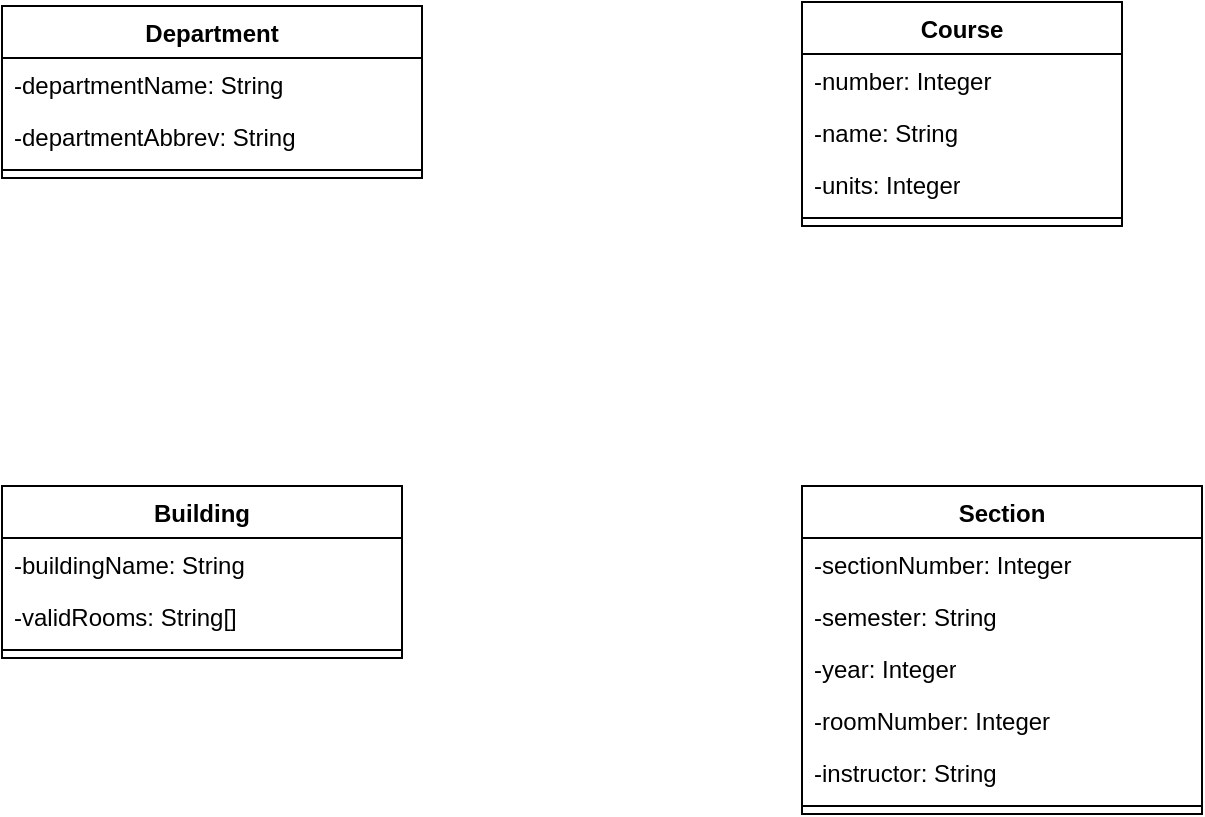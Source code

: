 <mxfile version="26.0.14">
  <diagram name="Page-1" id="m9dEZBvjivQAZ1UXBowR">
    <mxGraphModel dx="543" dy="597" grid="1" gridSize="10" guides="1" tooltips="1" connect="1" arrows="1" fold="1" page="1" pageScale="1" pageWidth="1200" pageHeight="1600" math="0" shadow="0">
      <root>
        <mxCell id="0" />
        <mxCell id="1" parent="0" />
        <mxCell id="wHchK1CJZa-xW5icJ-bM-1" value="Department" style="swimlane;fontStyle=1;align=center;verticalAlign=top;childLayout=stackLayout;horizontal=1;startSize=26;horizontalStack=0;resizeParent=1;resizeParentMax=0;resizeLast=0;collapsible=1;marginBottom=0;whiteSpace=wrap;html=1;" vertex="1" parent="1">
          <mxGeometry x="240" y="200" width="210" height="86" as="geometry" />
        </mxCell>
        <mxCell id="wHchK1CJZa-xW5icJ-bM-2" value="-departmentName: String" style="text;strokeColor=none;fillColor=none;align=left;verticalAlign=top;spacingLeft=4;spacingRight=4;overflow=hidden;rotatable=0;points=[[0,0.5],[1,0.5]];portConstraint=eastwest;whiteSpace=wrap;html=1;" vertex="1" parent="wHchK1CJZa-xW5icJ-bM-1">
          <mxGeometry y="26" width="210" height="26" as="geometry" />
        </mxCell>
        <mxCell id="wHchK1CJZa-xW5icJ-bM-17" value="-departmentAbbrev: String" style="text;strokeColor=none;fillColor=none;align=left;verticalAlign=top;spacingLeft=4;spacingRight=4;overflow=hidden;rotatable=0;points=[[0,0.5],[1,0.5]];portConstraint=eastwest;whiteSpace=wrap;html=1;" vertex="1" parent="wHchK1CJZa-xW5icJ-bM-1">
          <mxGeometry y="52" width="210" height="26" as="geometry" />
        </mxCell>
        <mxCell id="wHchK1CJZa-xW5icJ-bM-3" value="" style="line;strokeWidth=1;fillColor=none;align=left;verticalAlign=middle;spacingTop=-1;spacingLeft=3;spacingRight=3;rotatable=0;labelPosition=right;points=[];portConstraint=eastwest;strokeColor=inherit;" vertex="1" parent="wHchK1CJZa-xW5icJ-bM-1">
          <mxGeometry y="78" width="210" height="8" as="geometry" />
        </mxCell>
        <mxCell id="wHchK1CJZa-xW5icJ-bM-5" value="Course" style="swimlane;fontStyle=1;align=center;verticalAlign=top;childLayout=stackLayout;horizontal=1;startSize=26;horizontalStack=0;resizeParent=1;resizeParentMax=0;resizeLast=0;collapsible=1;marginBottom=0;whiteSpace=wrap;html=1;" vertex="1" parent="1">
          <mxGeometry x="640" y="198" width="160" height="112" as="geometry" />
        </mxCell>
        <mxCell id="wHchK1CJZa-xW5icJ-bM-6" value="-number: Integer" style="text;strokeColor=none;fillColor=none;align=left;verticalAlign=top;spacingLeft=4;spacingRight=4;overflow=hidden;rotatable=0;points=[[0,0.5],[1,0.5]];portConstraint=eastwest;whiteSpace=wrap;html=1;" vertex="1" parent="wHchK1CJZa-xW5icJ-bM-5">
          <mxGeometry y="26" width="160" height="26" as="geometry" />
        </mxCell>
        <mxCell id="wHchK1CJZa-xW5icJ-bM-18" value="-name: String&lt;span style=&quot;white-space: pre;&quot;&gt;&#x9;&lt;/span&gt;" style="text;strokeColor=none;fillColor=none;align=left;verticalAlign=top;spacingLeft=4;spacingRight=4;overflow=hidden;rotatable=0;points=[[0,0.5],[1,0.5]];portConstraint=eastwest;whiteSpace=wrap;html=1;" vertex="1" parent="wHchK1CJZa-xW5icJ-bM-5">
          <mxGeometry y="52" width="160" height="26" as="geometry" />
        </mxCell>
        <mxCell id="wHchK1CJZa-xW5icJ-bM-19" value="-units: Integer" style="text;strokeColor=none;fillColor=none;align=left;verticalAlign=top;spacingLeft=4;spacingRight=4;overflow=hidden;rotatable=0;points=[[0,0.5],[1,0.5]];portConstraint=eastwest;whiteSpace=wrap;html=1;" vertex="1" parent="wHchK1CJZa-xW5icJ-bM-5">
          <mxGeometry y="78" width="160" height="26" as="geometry" />
        </mxCell>
        <mxCell id="wHchK1CJZa-xW5icJ-bM-7" value="" style="line;strokeWidth=1;fillColor=none;align=left;verticalAlign=middle;spacingTop=-1;spacingLeft=3;spacingRight=3;rotatable=0;labelPosition=right;points=[];portConstraint=eastwest;strokeColor=inherit;" vertex="1" parent="wHchK1CJZa-xW5icJ-bM-5">
          <mxGeometry y="104" width="160" height="8" as="geometry" />
        </mxCell>
        <mxCell id="wHchK1CJZa-xW5icJ-bM-9" value="Building" style="swimlane;fontStyle=1;align=center;verticalAlign=top;childLayout=stackLayout;horizontal=1;startSize=26;horizontalStack=0;resizeParent=1;resizeParentMax=0;resizeLast=0;collapsible=1;marginBottom=0;whiteSpace=wrap;html=1;" vertex="1" parent="1">
          <mxGeometry x="240" y="440" width="200" height="86" as="geometry" />
        </mxCell>
        <mxCell id="wHchK1CJZa-xW5icJ-bM-10" value="-buildingName: String" style="text;strokeColor=none;fillColor=none;align=left;verticalAlign=top;spacingLeft=4;spacingRight=4;overflow=hidden;rotatable=0;points=[[0,0.5],[1,0.5]];portConstraint=eastwest;whiteSpace=wrap;html=1;" vertex="1" parent="wHchK1CJZa-xW5icJ-bM-9">
          <mxGeometry y="26" width="200" height="26" as="geometry" />
        </mxCell>
        <mxCell id="wHchK1CJZa-xW5icJ-bM-24" value="-validRooms: String[]" style="text;strokeColor=none;fillColor=none;align=left;verticalAlign=top;spacingLeft=4;spacingRight=4;overflow=hidden;rotatable=0;points=[[0,0.5],[1,0.5]];portConstraint=eastwest;whiteSpace=wrap;html=1;" vertex="1" parent="wHchK1CJZa-xW5icJ-bM-9">
          <mxGeometry y="52" width="200" height="26" as="geometry" />
        </mxCell>
        <mxCell id="wHchK1CJZa-xW5icJ-bM-11" value="" style="line;strokeWidth=1;fillColor=none;align=left;verticalAlign=middle;spacingTop=-1;spacingLeft=3;spacingRight=3;rotatable=0;labelPosition=right;points=[];portConstraint=eastwest;strokeColor=inherit;" vertex="1" parent="wHchK1CJZa-xW5icJ-bM-9">
          <mxGeometry y="78" width="200" height="8" as="geometry" />
        </mxCell>
        <mxCell id="wHchK1CJZa-xW5icJ-bM-13" value="Section" style="swimlane;fontStyle=1;align=center;verticalAlign=top;childLayout=stackLayout;horizontal=1;startSize=26;horizontalStack=0;resizeParent=1;resizeParentMax=0;resizeLast=0;collapsible=1;marginBottom=0;whiteSpace=wrap;html=1;" vertex="1" parent="1">
          <mxGeometry x="640" y="440" width="200" height="164" as="geometry" />
        </mxCell>
        <mxCell id="wHchK1CJZa-xW5icJ-bM-14" value="-sectionNumber: Integer" style="text;strokeColor=none;fillColor=none;align=left;verticalAlign=top;spacingLeft=4;spacingRight=4;overflow=hidden;rotatable=0;points=[[0,0.5],[1,0.5]];portConstraint=eastwest;whiteSpace=wrap;html=1;" vertex="1" parent="wHchK1CJZa-xW5icJ-bM-13">
          <mxGeometry y="26" width="200" height="26" as="geometry" />
        </mxCell>
        <mxCell id="wHchK1CJZa-xW5icJ-bM-20" value="-semester: String" style="text;strokeColor=none;fillColor=none;align=left;verticalAlign=top;spacingLeft=4;spacingRight=4;overflow=hidden;rotatable=0;points=[[0,0.5],[1,0.5]];portConstraint=eastwest;whiteSpace=wrap;html=1;" vertex="1" parent="wHchK1CJZa-xW5icJ-bM-13">
          <mxGeometry y="52" width="200" height="26" as="geometry" />
        </mxCell>
        <mxCell id="wHchK1CJZa-xW5icJ-bM-21" value="-year: Integer" style="text;strokeColor=none;fillColor=none;align=left;verticalAlign=top;spacingLeft=4;spacingRight=4;overflow=hidden;rotatable=0;points=[[0,0.5],[1,0.5]];portConstraint=eastwest;whiteSpace=wrap;html=1;" vertex="1" parent="wHchK1CJZa-xW5icJ-bM-13">
          <mxGeometry y="78" width="200" height="26" as="geometry" />
        </mxCell>
        <mxCell id="wHchK1CJZa-xW5icJ-bM-23" value="-roomNumber: Integer" style="text;strokeColor=none;fillColor=none;align=left;verticalAlign=top;spacingLeft=4;spacingRight=4;overflow=hidden;rotatable=0;points=[[0,0.5],[1,0.5]];portConstraint=eastwest;whiteSpace=wrap;html=1;" vertex="1" parent="wHchK1CJZa-xW5icJ-bM-13">
          <mxGeometry y="104" width="200" height="26" as="geometry" />
        </mxCell>
        <mxCell id="wHchK1CJZa-xW5icJ-bM-22" value="-instructor: String" style="text;strokeColor=none;fillColor=none;align=left;verticalAlign=top;spacingLeft=4;spacingRight=4;overflow=hidden;rotatable=0;points=[[0,0.5],[1,0.5]];portConstraint=eastwest;whiteSpace=wrap;html=1;" vertex="1" parent="wHchK1CJZa-xW5icJ-bM-13">
          <mxGeometry y="130" width="200" height="26" as="geometry" />
        </mxCell>
        <mxCell id="wHchK1CJZa-xW5icJ-bM-15" value="" style="line;strokeWidth=1;fillColor=none;align=left;verticalAlign=middle;spacingTop=-1;spacingLeft=3;spacingRight=3;rotatable=0;labelPosition=right;points=[];portConstraint=eastwest;strokeColor=inherit;" vertex="1" parent="wHchK1CJZa-xW5icJ-bM-13">
          <mxGeometry y="156" width="200" height="8" as="geometry" />
        </mxCell>
      </root>
    </mxGraphModel>
  </diagram>
</mxfile>
